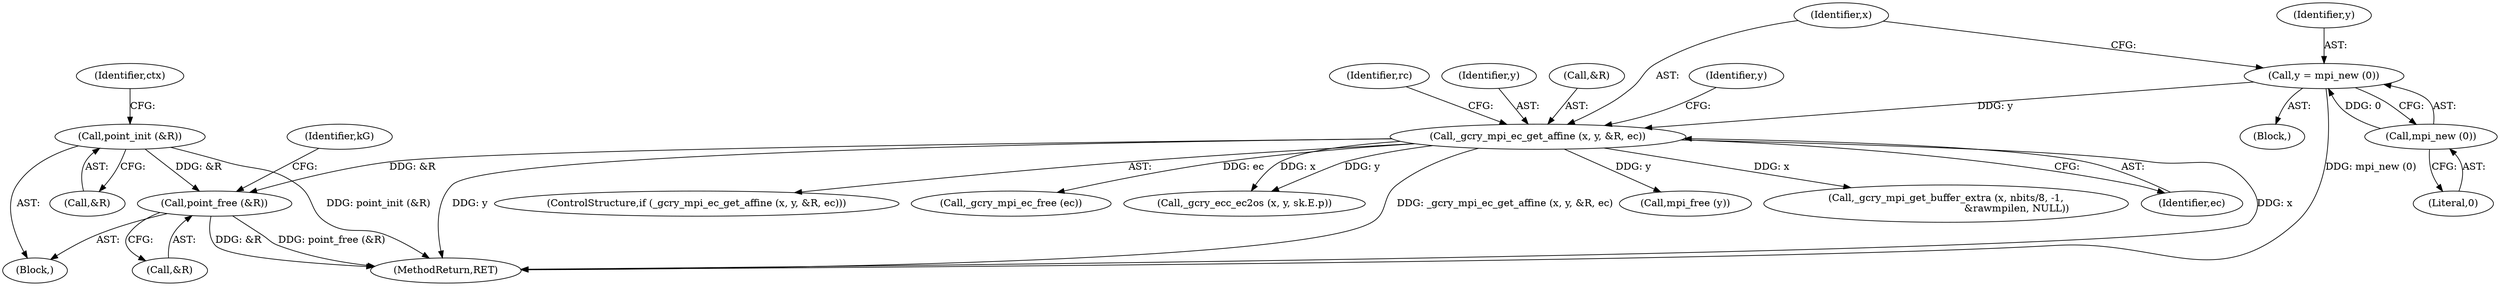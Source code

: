 digraph "0_gnupg_da780c8183cccc8f533c8ace8211ac2cb2bdee7b@API" {
"1000674" [label="(Call,point_free (&R))"];
"1000156" [label="(Call,point_init (&R))"];
"1000578" [label="(Call,_gcry_mpi_ec_get_affine (x, y, &R, ec))"];
"1000573" [label="(Call,y = mpi_new (0))"];
"1000575" [label="(Call,mpi_new (0))"];
"1000157" [label="(Call,&R)"];
"1000578" [label="(Call,_gcry_mpi_ec_get_affine (x, y, &R, ec))"];
"1000656" [label="(Call,mpi_free (y))"];
"1000607" [label="(Call,_gcry_mpi_get_buffer_extra (x, nbits/8, -1,\n                                             &rawmpilen, NULL))"];
"1000583" [label="(Identifier,ec)"];
"1000156" [label="(Call,point_init (&R))"];
"1000744" [label="(MethodReturn,RET)"];
"1000161" [label="(Identifier,ctx)"];
"1000674" [label="(Call,point_free (&R))"];
"1000675" [label="(Call,&R)"];
"1000577" [label="(ControlStructure,if (_gcry_mpi_ec_get_affine (x, y, &R, ec)))"];
"1000112" [label="(Block,)"];
"1000580" [label="(Identifier,y)"];
"1000731" [label="(Call,_gcry_mpi_ec_free (ec))"];
"1000573" [label="(Call,y = mpi_new (0))"];
"1000574" [label="(Identifier,y)"];
"1000590" [label="(Identifier,y)"];
"1000575" [label="(Call,mpi_new (0))"];
"1000586" [label="(Identifier,rc)"];
"1000593" [label="(Call,_gcry_ecc_ec2os (x, y, sk.E.p))"];
"1000576" [label="(Literal,0)"];
"1000679" [label="(Identifier,kG)"];
"1000568" [label="(Block,)"];
"1000579" [label="(Identifier,x)"];
"1000581" [label="(Call,&R)"];
"1000674" -> "1000112"  [label="AST: "];
"1000674" -> "1000675"  [label="CFG: "];
"1000675" -> "1000674"  [label="AST: "];
"1000679" -> "1000674"  [label="CFG: "];
"1000674" -> "1000744"  [label="DDG: &R"];
"1000674" -> "1000744"  [label="DDG: point_free (&R)"];
"1000156" -> "1000674"  [label="DDG: &R"];
"1000578" -> "1000674"  [label="DDG: &R"];
"1000156" -> "1000112"  [label="AST: "];
"1000156" -> "1000157"  [label="CFG: "];
"1000157" -> "1000156"  [label="AST: "];
"1000161" -> "1000156"  [label="CFG: "];
"1000156" -> "1000744"  [label="DDG: point_init (&R)"];
"1000578" -> "1000577"  [label="AST: "];
"1000578" -> "1000583"  [label="CFG: "];
"1000579" -> "1000578"  [label="AST: "];
"1000580" -> "1000578"  [label="AST: "];
"1000581" -> "1000578"  [label="AST: "];
"1000583" -> "1000578"  [label="AST: "];
"1000586" -> "1000578"  [label="CFG: "];
"1000590" -> "1000578"  [label="CFG: "];
"1000578" -> "1000744"  [label="DDG: x"];
"1000578" -> "1000744"  [label="DDG: y"];
"1000578" -> "1000744"  [label="DDG: _gcry_mpi_ec_get_affine (x, y, &R, ec)"];
"1000573" -> "1000578"  [label="DDG: y"];
"1000578" -> "1000593"  [label="DDG: x"];
"1000578" -> "1000593"  [label="DDG: y"];
"1000578" -> "1000607"  [label="DDG: x"];
"1000578" -> "1000656"  [label="DDG: y"];
"1000578" -> "1000731"  [label="DDG: ec"];
"1000573" -> "1000568"  [label="AST: "];
"1000573" -> "1000575"  [label="CFG: "];
"1000574" -> "1000573"  [label="AST: "];
"1000575" -> "1000573"  [label="AST: "];
"1000579" -> "1000573"  [label="CFG: "];
"1000573" -> "1000744"  [label="DDG: mpi_new (0)"];
"1000575" -> "1000573"  [label="DDG: 0"];
"1000575" -> "1000576"  [label="CFG: "];
"1000576" -> "1000575"  [label="AST: "];
}
